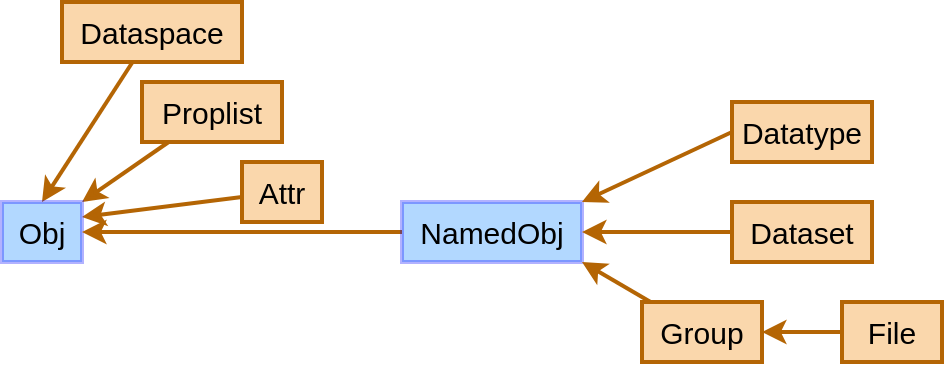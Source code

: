 <mxfile>
    <diagram id="1WS0C2TTASSNU9hdsVjz" name="Page-1">
        <mxGraphModel dx="1025" dy="812" grid="1" gridSize="10" guides="1" tooltips="1" connect="1" arrows="1" fold="1" page="1" pageScale="1" pageWidth="500" pageHeight="200" background="none" math="0" shadow="0">
            <root>
                <mxCell id="0"/>
                <mxCell id="1" parent="0"/>
                <mxCell id="29" value="" style="edgeStyle=none;html=1;entryX=1;entryY=0.25;entryDx=0;entryDy=0;strokeColor=#B46504;strokeWidth=2;" parent="1" source="26" target="34" edge="1">
                    <mxGeometry relative="1" as="geometry">
                        <Array as="points"/>
                    </mxGeometry>
                </mxCell>
                <mxCell id="26" value="Attr" style="rounded=0;whiteSpace=wrap;html=1;fillColor=#FAD7AC;fontColor=#000000;fontSize=15;strokeColor=#B46504;strokeWidth=2;" parent="1" vertex="1">
                    <mxGeometry x="-360" y="90" width="40" height="30" as="geometry"/>
                </mxCell>
                <mxCell id="33" value="" style="edgeStyle=none;html=1;entryX=0.5;entryY=0;entryDx=0;entryDy=0;strokeColor=#B46504;strokeWidth=2;" parent="1" source="28" target="34" edge="1">
                    <mxGeometry relative="1" as="geometry">
                        <Array as="points"/>
                    </mxGeometry>
                </mxCell>
                <mxCell id="28" value="Dataspace" style="rounded=0;whiteSpace=wrap;html=1;fillColor=#FAD7AC;fontColor=#000000;fontSize=15;strokeColor=#B46504;strokeWidth=2;" parent="1" vertex="1">
                    <mxGeometry x="-450" y="10" width="90" height="30" as="geometry"/>
                </mxCell>
                <mxCell id="35" value="" style="edgeStyle=none;html=1;entryX=1;entryY=0;entryDx=0;entryDy=0;strokeColor=#B46504;strokeWidth=2;" parent="1" source="32" target="34" edge="1">
                    <mxGeometry relative="1" as="geometry"/>
                </mxCell>
                <mxCell id="32" value="Proplist" style="rounded=0;whiteSpace=wrap;html=1;fillColor=#FAD7AC;fontColor=#000000;fontSize=15;strokeColor=#B46504;strokeWidth=2;" parent="1" vertex="1">
                    <mxGeometry x="-410" y="50" width="70" height="30" as="geometry"/>
                </mxCell>
                <mxCell id="34" value="Obj" style="rounded=0;whiteSpace=wrap;html=1;fontColor=#000000;fontSize=15;fillColor=#007FFF;opacity=30;strokeColor=#0000FF;strokeWidth=2;" parent="1" vertex="1">
                    <mxGeometry x="-480" y="110" width="40" height="30" as="geometry"/>
                </mxCell>
                <mxCell id="36" value="" style="edgeStyle=none;html=1;entryX=1;entryY=0.5;entryDx=0;entryDy=0;strokeColor=#B46504;strokeWidth=2;" parent="1" source="37" target="34" edge="1">
                    <mxGeometry relative="1" as="geometry">
                        <mxPoint x="-532.5" y="240" as="targetPoint"/>
                    </mxGeometry>
                </mxCell>
                <mxCell id="37" value="NamedObj" style="rounded=0;whiteSpace=wrap;html=1;fontColor=#000000;fontSize=15;opacity=30;strokeColor=#0000FF;strokeWidth=2;fillColor=#007FFF;" parent="1" vertex="1">
                    <mxGeometry x="-280" y="110" width="90" height="30" as="geometry"/>
                </mxCell>
                <mxCell id="48" value="" style="edgeStyle=none;html=1;entryX=1;entryY=0.5;entryDx=0;entryDy=0;strokeColor=#B46504;strokeWidth=2;" parent="1" source="39" target="37" edge="1">
                    <mxGeometry relative="1" as="geometry"/>
                </mxCell>
                <mxCell id="39" value="Dataset" style="rounded=0;whiteSpace=wrap;html=1;fillColor=#FAD7AC;fontColor=#000000;fontSize=15;strokeColor=#B46504;strokeWidth=2;" parent="1" vertex="1">
                    <mxGeometry x="-115" y="110" width="70" height="30" as="geometry"/>
                </mxCell>
                <mxCell id="41" value="" style="edgeStyle=none;html=1;entryX=1;entryY=1;entryDx=0;entryDy=0;strokeColor=#B46504;strokeWidth=2;" parent="1" source="42" target="37" edge="1">
                    <mxGeometry relative="1" as="geometry">
                        <mxPoint x="-190" y="130" as="targetPoint"/>
                    </mxGeometry>
                </mxCell>
                <mxCell id="42" value="Group" style="rounded=0;whiteSpace=wrap;html=1;fillColor=#FAD7AC;fontColor=#000000;fontSize=15;strokeColor=#B46504;strokeWidth=2;" parent="1" vertex="1">
                    <mxGeometry x="-160" y="160" width="60" height="30" as="geometry"/>
                </mxCell>
                <mxCell id="43" value="" style="edgeStyle=none;html=1;entryX=1;entryY=0;entryDx=0;entryDy=0;exitX=0;exitY=0.5;exitDx=0;exitDy=0;strokeColor=#B46504;strokeWidth=2;" parent="1" source="44" target="37" edge="1">
                    <mxGeometry relative="1" as="geometry">
                        <mxPoint x="-250" y="42.5" as="targetPoint"/>
                    </mxGeometry>
                </mxCell>
                <mxCell id="44" value="Datatype" style="rounded=0;whiteSpace=wrap;html=1;fillColor=#FAD7AC;fontColor=#000000;fontSize=15;strokeColor=#B46504;strokeWidth=2;" parent="1" vertex="1">
                    <mxGeometry x="-115" y="60" width="70" height="30" as="geometry"/>
                </mxCell>
                <mxCell id="45" value="" style="edgeStyle=none;html=1;entryX=1;entryY=0.5;entryDx=0;entryDy=0;strokeColor=#B46504;strokeWidth=2;" parent="1" source="46" target="42" edge="1">
                    <mxGeometry relative="1" as="geometry">
                        <mxPoint x="-260" y="182.5" as="targetPoint"/>
                    </mxGeometry>
                </mxCell>
                <mxCell id="46" value="File" style="rounded=0;whiteSpace=wrap;html=1;fillColor=#FAD7AC;fontColor=#000000;fontSize=15;strokeColor=#B46504;strokeWidth=2;" parent="1" vertex="1">
                    <mxGeometry x="-60" y="160" width="50" height="30" as="geometry"/>
                </mxCell>
            </root>
        </mxGraphModel>
    </diagram>
</mxfile>